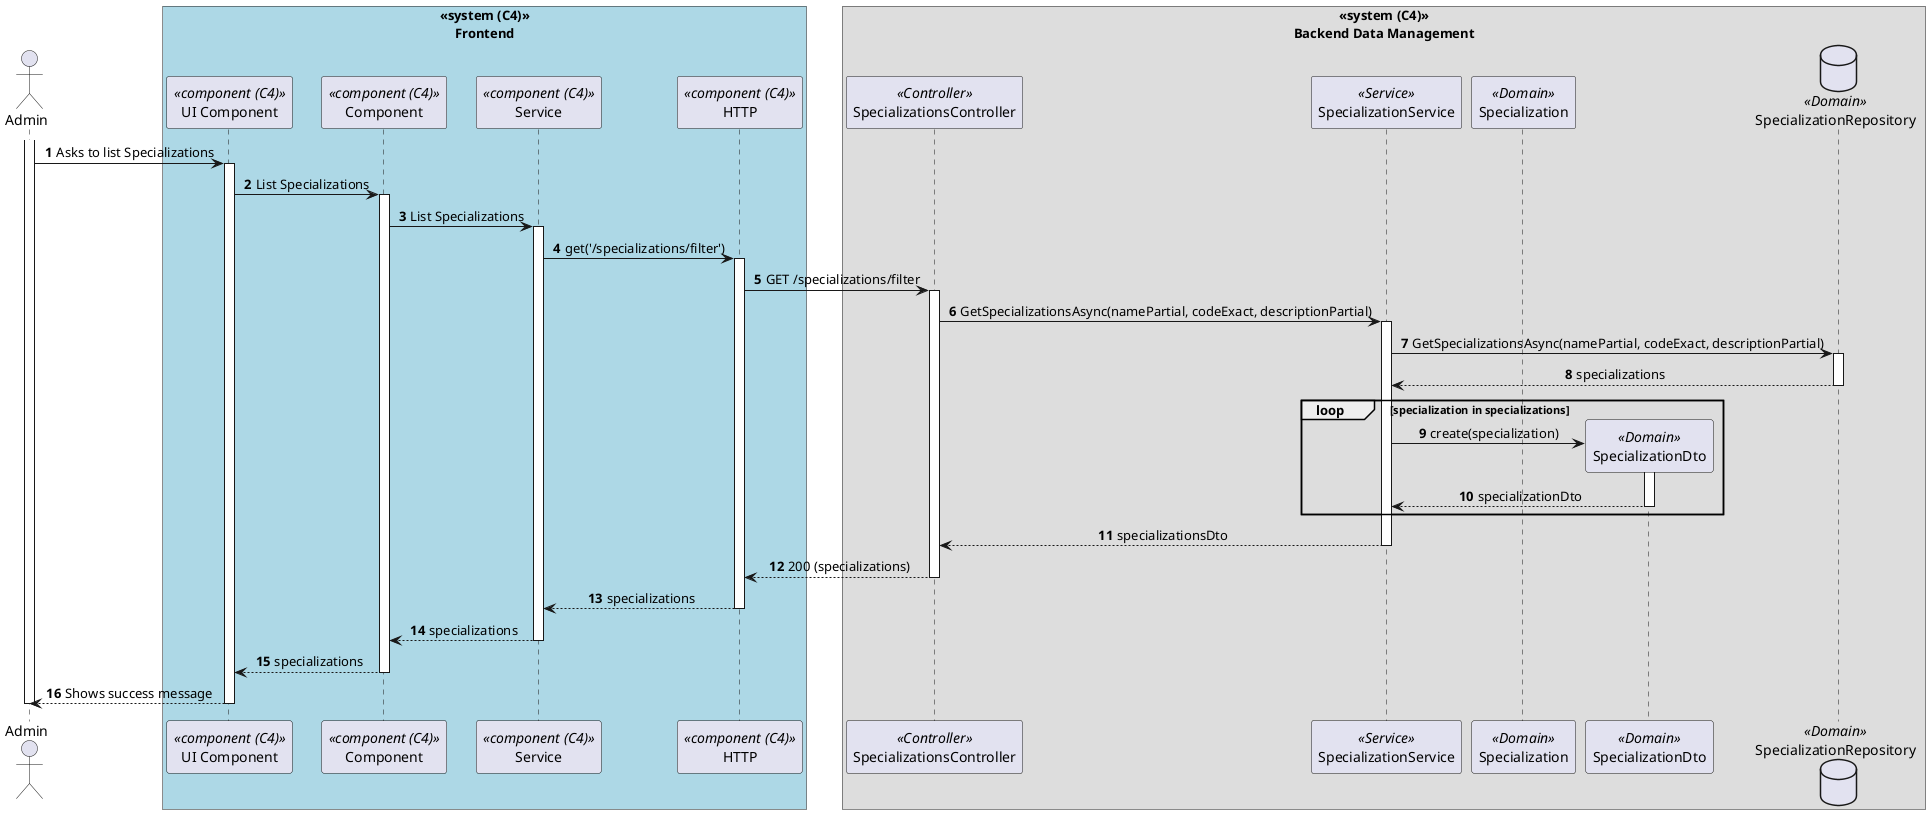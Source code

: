 @startuml process-view
autonumber
skinparam DefaultTextAlignment center
actor Admin as "Admin"

box "<<system (C4)>>\nFrontend"#LightBlue
    participant ComponentUI as "UI Component" <<component (C4)>>
    participant Component as "Component" <<component (C4)>>
    participant Service as "Service" <<component (C4)>>
    participant HTTP as "HTTP" <<component (C4)>>
end box

box "<<system (C4)>>\nBackend Data Management"
    participant Controller as "SpecializationsController"<<Controller>>
    participant Service_ as "SpecializationService"<<Service>>
    participant Specialization as "Specialization"<<Domain>>
    participant SpecializationDto as "SpecializationDto"<<Domain>>
    database SpecializationRepo as "SpecializationRepository"<<Domain>>
end box

activate Admin
    Admin -> ComponentUI : Asks to list Specializations
    activate ComponentUI
        ComponentUI -> Component : List Specializations
        activate Component
            Component -> Service : List Specializations
            activate Service
                Service -> HTTP : get('/specializations/filter')
                activate HTTP
                    HTTP -> Controller : GET /specializations/filter
                        activate Controller
                            Controller -> Service_ : GetSpecializationsAsync(namePartial, codeExact, descriptionPartial)
                            activate Service_
                                Service_ -> SpecializationRepo : GetSpecializationsAsync(namePartial, codeExact, descriptionPartial)
                                activate SpecializationRepo
                                    SpecializationRepo --> Service_ : specializations
                                deactivate SpecializationRepo
                                loop specialization in specializations
                                    Service_ -> SpecializationDto** : create(specialization)
                                    activate SpecializationDto
                                        SpecializationDto --> Service_ : specializationDto
                                    deactivate SpecializationDto
                                end
                                Service_ --> Controller : specializationsDto
                            deactivate Service_
                        Controller --> HTTP : 200 (specializations)
                    deactivate Controller
                    HTTP --> Service : specializations
                deactivate HTTP
                Service --> Component : specializations
            deactivate Service
            Component --> ComponentUI : specializations
        deactivate Component
    Admin <-- ComponentUI : Shows success message
    deactivate ComponentUI
deactivate Admin

@enduml